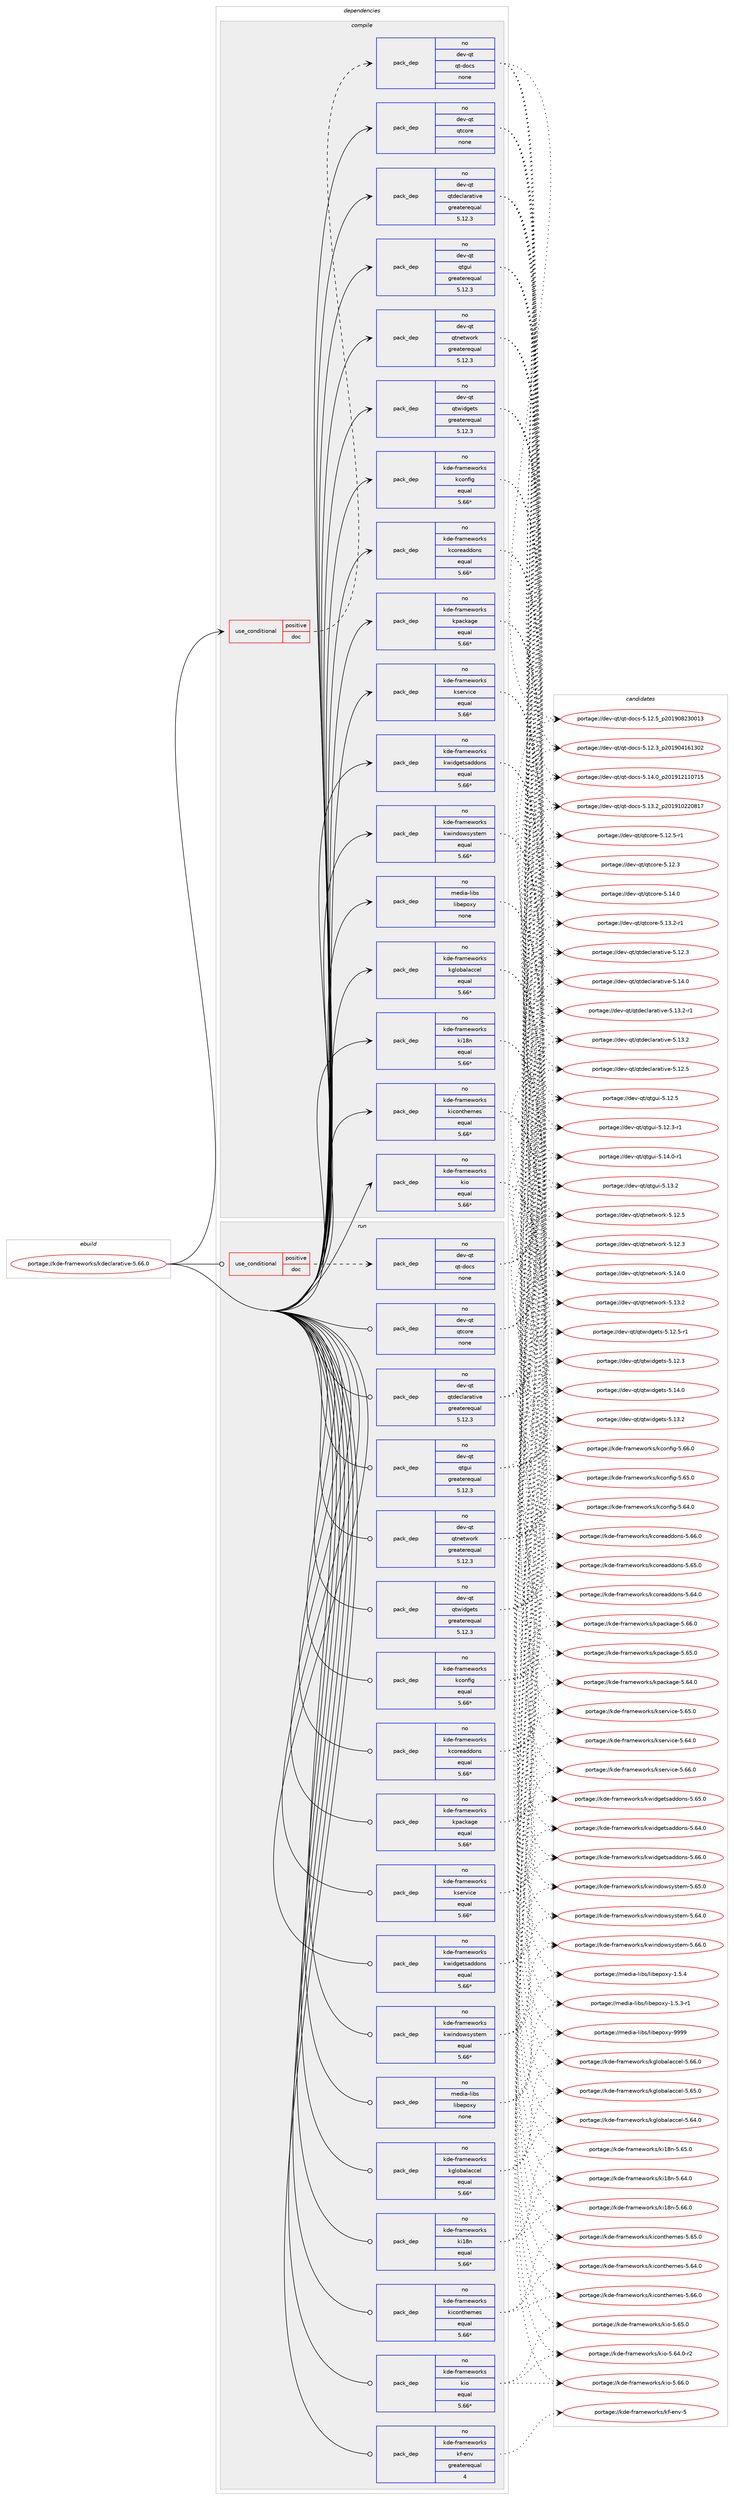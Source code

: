 digraph prolog {

# *************
# Graph options
# *************

newrank=true;
concentrate=true;
compound=true;
graph [rankdir=LR,fontname=Helvetica,fontsize=10,ranksep=1.5];#, ranksep=2.5, nodesep=0.2];
edge  [arrowhead=vee];
node  [fontname=Helvetica,fontsize=10];

# **********
# The ebuild
# **********

subgraph cluster_leftcol {
color=gray;
label=<<i>ebuild</i>>;
id [label="portage://kde-frameworks/kdeclarative-5.66.0", color=red, width=4, href="../kde-frameworks/kdeclarative-5.66.0.svg"];
}

# ****************
# The dependencies
# ****************

subgraph cluster_midcol {
color=gray;
label=<<i>dependencies</i>>;
subgraph cluster_compile {
fillcolor="#eeeeee";
style=filled;
label=<<i>compile</i>>;
subgraph cond55873 {
dependency249515 [label=<<TABLE BORDER="0" CELLBORDER="1" CELLSPACING="0" CELLPADDING="4"><TR><TD ROWSPAN="3" CELLPADDING="10">use_conditional</TD></TR><TR><TD>positive</TD></TR><TR><TD>doc</TD></TR></TABLE>>, shape=none, color=red];
subgraph pack189827 {
dependency249516 [label=<<TABLE BORDER="0" CELLBORDER="1" CELLSPACING="0" CELLPADDING="4" WIDTH="220"><TR><TD ROWSPAN="6" CELLPADDING="30">pack_dep</TD></TR><TR><TD WIDTH="110">no</TD></TR><TR><TD>dev-qt</TD></TR><TR><TD>qt-docs</TD></TR><TR><TD>none</TD></TR><TR><TD></TD></TR></TABLE>>, shape=none, color=blue];
}
dependency249515:e -> dependency249516:w [weight=20,style="dashed",arrowhead="vee"];
}
id:e -> dependency249515:w [weight=20,style="solid",arrowhead="vee"];
subgraph pack189828 {
dependency249517 [label=<<TABLE BORDER="0" CELLBORDER="1" CELLSPACING="0" CELLPADDING="4" WIDTH="220"><TR><TD ROWSPAN="6" CELLPADDING="30">pack_dep</TD></TR><TR><TD WIDTH="110">no</TD></TR><TR><TD>dev-qt</TD></TR><TR><TD>qtcore</TD></TR><TR><TD>none</TD></TR><TR><TD></TD></TR></TABLE>>, shape=none, color=blue];
}
id:e -> dependency249517:w [weight=20,style="solid",arrowhead="vee"];
subgraph pack189829 {
dependency249518 [label=<<TABLE BORDER="0" CELLBORDER="1" CELLSPACING="0" CELLPADDING="4" WIDTH="220"><TR><TD ROWSPAN="6" CELLPADDING="30">pack_dep</TD></TR><TR><TD WIDTH="110">no</TD></TR><TR><TD>dev-qt</TD></TR><TR><TD>qtdeclarative</TD></TR><TR><TD>greaterequal</TD></TR><TR><TD>5.12.3</TD></TR></TABLE>>, shape=none, color=blue];
}
id:e -> dependency249518:w [weight=20,style="solid",arrowhead="vee"];
subgraph pack189830 {
dependency249519 [label=<<TABLE BORDER="0" CELLBORDER="1" CELLSPACING="0" CELLPADDING="4" WIDTH="220"><TR><TD ROWSPAN="6" CELLPADDING="30">pack_dep</TD></TR><TR><TD WIDTH="110">no</TD></TR><TR><TD>dev-qt</TD></TR><TR><TD>qtgui</TD></TR><TR><TD>greaterequal</TD></TR><TR><TD>5.12.3</TD></TR></TABLE>>, shape=none, color=blue];
}
id:e -> dependency249519:w [weight=20,style="solid",arrowhead="vee"];
subgraph pack189831 {
dependency249520 [label=<<TABLE BORDER="0" CELLBORDER="1" CELLSPACING="0" CELLPADDING="4" WIDTH="220"><TR><TD ROWSPAN="6" CELLPADDING="30">pack_dep</TD></TR><TR><TD WIDTH="110">no</TD></TR><TR><TD>dev-qt</TD></TR><TR><TD>qtnetwork</TD></TR><TR><TD>greaterequal</TD></TR><TR><TD>5.12.3</TD></TR></TABLE>>, shape=none, color=blue];
}
id:e -> dependency249520:w [weight=20,style="solid",arrowhead="vee"];
subgraph pack189832 {
dependency249521 [label=<<TABLE BORDER="0" CELLBORDER="1" CELLSPACING="0" CELLPADDING="4" WIDTH="220"><TR><TD ROWSPAN="6" CELLPADDING="30">pack_dep</TD></TR><TR><TD WIDTH="110">no</TD></TR><TR><TD>dev-qt</TD></TR><TR><TD>qtwidgets</TD></TR><TR><TD>greaterequal</TD></TR><TR><TD>5.12.3</TD></TR></TABLE>>, shape=none, color=blue];
}
id:e -> dependency249521:w [weight=20,style="solid",arrowhead="vee"];
subgraph pack189833 {
dependency249522 [label=<<TABLE BORDER="0" CELLBORDER="1" CELLSPACING="0" CELLPADDING="4" WIDTH="220"><TR><TD ROWSPAN="6" CELLPADDING="30">pack_dep</TD></TR><TR><TD WIDTH="110">no</TD></TR><TR><TD>kde-frameworks</TD></TR><TR><TD>kconfig</TD></TR><TR><TD>equal</TD></TR><TR><TD>5.66*</TD></TR></TABLE>>, shape=none, color=blue];
}
id:e -> dependency249522:w [weight=20,style="solid",arrowhead="vee"];
subgraph pack189834 {
dependency249523 [label=<<TABLE BORDER="0" CELLBORDER="1" CELLSPACING="0" CELLPADDING="4" WIDTH="220"><TR><TD ROWSPAN="6" CELLPADDING="30">pack_dep</TD></TR><TR><TD WIDTH="110">no</TD></TR><TR><TD>kde-frameworks</TD></TR><TR><TD>kcoreaddons</TD></TR><TR><TD>equal</TD></TR><TR><TD>5.66*</TD></TR></TABLE>>, shape=none, color=blue];
}
id:e -> dependency249523:w [weight=20,style="solid",arrowhead="vee"];
subgraph pack189835 {
dependency249524 [label=<<TABLE BORDER="0" CELLBORDER="1" CELLSPACING="0" CELLPADDING="4" WIDTH="220"><TR><TD ROWSPAN="6" CELLPADDING="30">pack_dep</TD></TR><TR><TD WIDTH="110">no</TD></TR><TR><TD>kde-frameworks</TD></TR><TR><TD>kglobalaccel</TD></TR><TR><TD>equal</TD></TR><TR><TD>5.66*</TD></TR></TABLE>>, shape=none, color=blue];
}
id:e -> dependency249524:w [weight=20,style="solid",arrowhead="vee"];
subgraph pack189836 {
dependency249525 [label=<<TABLE BORDER="0" CELLBORDER="1" CELLSPACING="0" CELLPADDING="4" WIDTH="220"><TR><TD ROWSPAN="6" CELLPADDING="30">pack_dep</TD></TR><TR><TD WIDTH="110">no</TD></TR><TR><TD>kde-frameworks</TD></TR><TR><TD>ki18n</TD></TR><TR><TD>equal</TD></TR><TR><TD>5.66*</TD></TR></TABLE>>, shape=none, color=blue];
}
id:e -> dependency249525:w [weight=20,style="solid",arrowhead="vee"];
subgraph pack189837 {
dependency249526 [label=<<TABLE BORDER="0" CELLBORDER="1" CELLSPACING="0" CELLPADDING="4" WIDTH="220"><TR><TD ROWSPAN="6" CELLPADDING="30">pack_dep</TD></TR><TR><TD WIDTH="110">no</TD></TR><TR><TD>kde-frameworks</TD></TR><TR><TD>kiconthemes</TD></TR><TR><TD>equal</TD></TR><TR><TD>5.66*</TD></TR></TABLE>>, shape=none, color=blue];
}
id:e -> dependency249526:w [weight=20,style="solid",arrowhead="vee"];
subgraph pack189838 {
dependency249527 [label=<<TABLE BORDER="0" CELLBORDER="1" CELLSPACING="0" CELLPADDING="4" WIDTH="220"><TR><TD ROWSPAN="6" CELLPADDING="30">pack_dep</TD></TR><TR><TD WIDTH="110">no</TD></TR><TR><TD>kde-frameworks</TD></TR><TR><TD>kio</TD></TR><TR><TD>equal</TD></TR><TR><TD>5.66*</TD></TR></TABLE>>, shape=none, color=blue];
}
id:e -> dependency249527:w [weight=20,style="solid",arrowhead="vee"];
subgraph pack189839 {
dependency249528 [label=<<TABLE BORDER="0" CELLBORDER="1" CELLSPACING="0" CELLPADDING="4" WIDTH="220"><TR><TD ROWSPAN="6" CELLPADDING="30">pack_dep</TD></TR><TR><TD WIDTH="110">no</TD></TR><TR><TD>kde-frameworks</TD></TR><TR><TD>kpackage</TD></TR><TR><TD>equal</TD></TR><TR><TD>5.66*</TD></TR></TABLE>>, shape=none, color=blue];
}
id:e -> dependency249528:w [weight=20,style="solid",arrowhead="vee"];
subgraph pack189840 {
dependency249529 [label=<<TABLE BORDER="0" CELLBORDER="1" CELLSPACING="0" CELLPADDING="4" WIDTH="220"><TR><TD ROWSPAN="6" CELLPADDING="30">pack_dep</TD></TR><TR><TD WIDTH="110">no</TD></TR><TR><TD>kde-frameworks</TD></TR><TR><TD>kservice</TD></TR><TR><TD>equal</TD></TR><TR><TD>5.66*</TD></TR></TABLE>>, shape=none, color=blue];
}
id:e -> dependency249529:w [weight=20,style="solid",arrowhead="vee"];
subgraph pack189841 {
dependency249530 [label=<<TABLE BORDER="0" CELLBORDER="1" CELLSPACING="0" CELLPADDING="4" WIDTH="220"><TR><TD ROWSPAN="6" CELLPADDING="30">pack_dep</TD></TR><TR><TD WIDTH="110">no</TD></TR><TR><TD>kde-frameworks</TD></TR><TR><TD>kwidgetsaddons</TD></TR><TR><TD>equal</TD></TR><TR><TD>5.66*</TD></TR></TABLE>>, shape=none, color=blue];
}
id:e -> dependency249530:w [weight=20,style="solid",arrowhead="vee"];
subgraph pack189842 {
dependency249531 [label=<<TABLE BORDER="0" CELLBORDER="1" CELLSPACING="0" CELLPADDING="4" WIDTH="220"><TR><TD ROWSPAN="6" CELLPADDING="30">pack_dep</TD></TR><TR><TD WIDTH="110">no</TD></TR><TR><TD>kde-frameworks</TD></TR><TR><TD>kwindowsystem</TD></TR><TR><TD>equal</TD></TR><TR><TD>5.66*</TD></TR></TABLE>>, shape=none, color=blue];
}
id:e -> dependency249531:w [weight=20,style="solid",arrowhead="vee"];
subgraph pack189843 {
dependency249532 [label=<<TABLE BORDER="0" CELLBORDER="1" CELLSPACING="0" CELLPADDING="4" WIDTH="220"><TR><TD ROWSPAN="6" CELLPADDING="30">pack_dep</TD></TR><TR><TD WIDTH="110">no</TD></TR><TR><TD>media-libs</TD></TR><TR><TD>libepoxy</TD></TR><TR><TD>none</TD></TR><TR><TD></TD></TR></TABLE>>, shape=none, color=blue];
}
id:e -> dependency249532:w [weight=20,style="solid",arrowhead="vee"];
}
subgraph cluster_compileandrun {
fillcolor="#eeeeee";
style=filled;
label=<<i>compile and run</i>>;
}
subgraph cluster_run {
fillcolor="#eeeeee";
style=filled;
label=<<i>run</i>>;
subgraph cond55874 {
dependency249533 [label=<<TABLE BORDER="0" CELLBORDER="1" CELLSPACING="0" CELLPADDING="4"><TR><TD ROWSPAN="3" CELLPADDING="10">use_conditional</TD></TR><TR><TD>positive</TD></TR><TR><TD>doc</TD></TR></TABLE>>, shape=none, color=red];
subgraph pack189844 {
dependency249534 [label=<<TABLE BORDER="0" CELLBORDER="1" CELLSPACING="0" CELLPADDING="4" WIDTH="220"><TR><TD ROWSPAN="6" CELLPADDING="30">pack_dep</TD></TR><TR><TD WIDTH="110">no</TD></TR><TR><TD>dev-qt</TD></TR><TR><TD>qt-docs</TD></TR><TR><TD>none</TD></TR><TR><TD></TD></TR></TABLE>>, shape=none, color=blue];
}
dependency249533:e -> dependency249534:w [weight=20,style="dashed",arrowhead="vee"];
}
id:e -> dependency249533:w [weight=20,style="solid",arrowhead="odot"];
subgraph pack189845 {
dependency249535 [label=<<TABLE BORDER="0" CELLBORDER="1" CELLSPACING="0" CELLPADDING="4" WIDTH="220"><TR><TD ROWSPAN="6" CELLPADDING="30">pack_dep</TD></TR><TR><TD WIDTH="110">no</TD></TR><TR><TD>dev-qt</TD></TR><TR><TD>qtcore</TD></TR><TR><TD>none</TD></TR><TR><TD></TD></TR></TABLE>>, shape=none, color=blue];
}
id:e -> dependency249535:w [weight=20,style="solid",arrowhead="odot"];
subgraph pack189846 {
dependency249536 [label=<<TABLE BORDER="0" CELLBORDER="1" CELLSPACING="0" CELLPADDING="4" WIDTH="220"><TR><TD ROWSPAN="6" CELLPADDING="30">pack_dep</TD></TR><TR><TD WIDTH="110">no</TD></TR><TR><TD>dev-qt</TD></TR><TR><TD>qtdeclarative</TD></TR><TR><TD>greaterequal</TD></TR><TR><TD>5.12.3</TD></TR></TABLE>>, shape=none, color=blue];
}
id:e -> dependency249536:w [weight=20,style="solid",arrowhead="odot"];
subgraph pack189847 {
dependency249537 [label=<<TABLE BORDER="0" CELLBORDER="1" CELLSPACING="0" CELLPADDING="4" WIDTH="220"><TR><TD ROWSPAN="6" CELLPADDING="30">pack_dep</TD></TR><TR><TD WIDTH="110">no</TD></TR><TR><TD>dev-qt</TD></TR><TR><TD>qtgui</TD></TR><TR><TD>greaterequal</TD></TR><TR><TD>5.12.3</TD></TR></TABLE>>, shape=none, color=blue];
}
id:e -> dependency249537:w [weight=20,style="solid",arrowhead="odot"];
subgraph pack189848 {
dependency249538 [label=<<TABLE BORDER="0" CELLBORDER="1" CELLSPACING="0" CELLPADDING="4" WIDTH="220"><TR><TD ROWSPAN="6" CELLPADDING="30">pack_dep</TD></TR><TR><TD WIDTH="110">no</TD></TR><TR><TD>dev-qt</TD></TR><TR><TD>qtnetwork</TD></TR><TR><TD>greaterequal</TD></TR><TR><TD>5.12.3</TD></TR></TABLE>>, shape=none, color=blue];
}
id:e -> dependency249538:w [weight=20,style="solid",arrowhead="odot"];
subgraph pack189849 {
dependency249539 [label=<<TABLE BORDER="0" CELLBORDER="1" CELLSPACING="0" CELLPADDING="4" WIDTH="220"><TR><TD ROWSPAN="6" CELLPADDING="30">pack_dep</TD></TR><TR><TD WIDTH="110">no</TD></TR><TR><TD>dev-qt</TD></TR><TR><TD>qtwidgets</TD></TR><TR><TD>greaterequal</TD></TR><TR><TD>5.12.3</TD></TR></TABLE>>, shape=none, color=blue];
}
id:e -> dependency249539:w [weight=20,style="solid",arrowhead="odot"];
subgraph pack189850 {
dependency249540 [label=<<TABLE BORDER="0" CELLBORDER="1" CELLSPACING="0" CELLPADDING="4" WIDTH="220"><TR><TD ROWSPAN="6" CELLPADDING="30">pack_dep</TD></TR><TR><TD WIDTH="110">no</TD></TR><TR><TD>kde-frameworks</TD></TR><TR><TD>kconfig</TD></TR><TR><TD>equal</TD></TR><TR><TD>5.66*</TD></TR></TABLE>>, shape=none, color=blue];
}
id:e -> dependency249540:w [weight=20,style="solid",arrowhead="odot"];
subgraph pack189851 {
dependency249541 [label=<<TABLE BORDER="0" CELLBORDER="1" CELLSPACING="0" CELLPADDING="4" WIDTH="220"><TR><TD ROWSPAN="6" CELLPADDING="30">pack_dep</TD></TR><TR><TD WIDTH="110">no</TD></TR><TR><TD>kde-frameworks</TD></TR><TR><TD>kcoreaddons</TD></TR><TR><TD>equal</TD></TR><TR><TD>5.66*</TD></TR></TABLE>>, shape=none, color=blue];
}
id:e -> dependency249541:w [weight=20,style="solid",arrowhead="odot"];
subgraph pack189852 {
dependency249542 [label=<<TABLE BORDER="0" CELLBORDER="1" CELLSPACING="0" CELLPADDING="4" WIDTH="220"><TR><TD ROWSPAN="6" CELLPADDING="30">pack_dep</TD></TR><TR><TD WIDTH="110">no</TD></TR><TR><TD>kde-frameworks</TD></TR><TR><TD>kf-env</TD></TR><TR><TD>greaterequal</TD></TR><TR><TD>4</TD></TR></TABLE>>, shape=none, color=blue];
}
id:e -> dependency249542:w [weight=20,style="solid",arrowhead="odot"];
subgraph pack189853 {
dependency249543 [label=<<TABLE BORDER="0" CELLBORDER="1" CELLSPACING="0" CELLPADDING="4" WIDTH="220"><TR><TD ROWSPAN="6" CELLPADDING="30">pack_dep</TD></TR><TR><TD WIDTH="110">no</TD></TR><TR><TD>kde-frameworks</TD></TR><TR><TD>kglobalaccel</TD></TR><TR><TD>equal</TD></TR><TR><TD>5.66*</TD></TR></TABLE>>, shape=none, color=blue];
}
id:e -> dependency249543:w [weight=20,style="solid",arrowhead="odot"];
subgraph pack189854 {
dependency249544 [label=<<TABLE BORDER="0" CELLBORDER="1" CELLSPACING="0" CELLPADDING="4" WIDTH="220"><TR><TD ROWSPAN="6" CELLPADDING="30">pack_dep</TD></TR><TR><TD WIDTH="110">no</TD></TR><TR><TD>kde-frameworks</TD></TR><TR><TD>ki18n</TD></TR><TR><TD>equal</TD></TR><TR><TD>5.66*</TD></TR></TABLE>>, shape=none, color=blue];
}
id:e -> dependency249544:w [weight=20,style="solid",arrowhead="odot"];
subgraph pack189855 {
dependency249545 [label=<<TABLE BORDER="0" CELLBORDER="1" CELLSPACING="0" CELLPADDING="4" WIDTH="220"><TR><TD ROWSPAN="6" CELLPADDING="30">pack_dep</TD></TR><TR><TD WIDTH="110">no</TD></TR><TR><TD>kde-frameworks</TD></TR><TR><TD>kiconthemes</TD></TR><TR><TD>equal</TD></TR><TR><TD>5.66*</TD></TR></TABLE>>, shape=none, color=blue];
}
id:e -> dependency249545:w [weight=20,style="solid",arrowhead="odot"];
subgraph pack189856 {
dependency249546 [label=<<TABLE BORDER="0" CELLBORDER="1" CELLSPACING="0" CELLPADDING="4" WIDTH="220"><TR><TD ROWSPAN="6" CELLPADDING="30">pack_dep</TD></TR><TR><TD WIDTH="110">no</TD></TR><TR><TD>kde-frameworks</TD></TR><TR><TD>kio</TD></TR><TR><TD>equal</TD></TR><TR><TD>5.66*</TD></TR></TABLE>>, shape=none, color=blue];
}
id:e -> dependency249546:w [weight=20,style="solid",arrowhead="odot"];
subgraph pack189857 {
dependency249547 [label=<<TABLE BORDER="0" CELLBORDER="1" CELLSPACING="0" CELLPADDING="4" WIDTH="220"><TR><TD ROWSPAN="6" CELLPADDING="30">pack_dep</TD></TR><TR><TD WIDTH="110">no</TD></TR><TR><TD>kde-frameworks</TD></TR><TR><TD>kpackage</TD></TR><TR><TD>equal</TD></TR><TR><TD>5.66*</TD></TR></TABLE>>, shape=none, color=blue];
}
id:e -> dependency249547:w [weight=20,style="solid",arrowhead="odot"];
subgraph pack189858 {
dependency249548 [label=<<TABLE BORDER="0" CELLBORDER="1" CELLSPACING="0" CELLPADDING="4" WIDTH="220"><TR><TD ROWSPAN="6" CELLPADDING="30">pack_dep</TD></TR><TR><TD WIDTH="110">no</TD></TR><TR><TD>kde-frameworks</TD></TR><TR><TD>kservice</TD></TR><TR><TD>equal</TD></TR><TR><TD>5.66*</TD></TR></TABLE>>, shape=none, color=blue];
}
id:e -> dependency249548:w [weight=20,style="solid",arrowhead="odot"];
subgraph pack189859 {
dependency249549 [label=<<TABLE BORDER="0" CELLBORDER="1" CELLSPACING="0" CELLPADDING="4" WIDTH="220"><TR><TD ROWSPAN="6" CELLPADDING="30">pack_dep</TD></TR><TR><TD WIDTH="110">no</TD></TR><TR><TD>kde-frameworks</TD></TR><TR><TD>kwidgetsaddons</TD></TR><TR><TD>equal</TD></TR><TR><TD>5.66*</TD></TR></TABLE>>, shape=none, color=blue];
}
id:e -> dependency249549:w [weight=20,style="solid",arrowhead="odot"];
subgraph pack189860 {
dependency249550 [label=<<TABLE BORDER="0" CELLBORDER="1" CELLSPACING="0" CELLPADDING="4" WIDTH="220"><TR><TD ROWSPAN="6" CELLPADDING="30">pack_dep</TD></TR><TR><TD WIDTH="110">no</TD></TR><TR><TD>kde-frameworks</TD></TR><TR><TD>kwindowsystem</TD></TR><TR><TD>equal</TD></TR><TR><TD>5.66*</TD></TR></TABLE>>, shape=none, color=blue];
}
id:e -> dependency249550:w [weight=20,style="solid",arrowhead="odot"];
subgraph pack189861 {
dependency249551 [label=<<TABLE BORDER="0" CELLBORDER="1" CELLSPACING="0" CELLPADDING="4" WIDTH="220"><TR><TD ROWSPAN="6" CELLPADDING="30">pack_dep</TD></TR><TR><TD WIDTH="110">no</TD></TR><TR><TD>media-libs</TD></TR><TR><TD>libepoxy</TD></TR><TR><TD>none</TD></TR><TR><TD></TD></TR></TABLE>>, shape=none, color=blue];
}
id:e -> dependency249551:w [weight=20,style="solid",arrowhead="odot"];
}
}

# **************
# The candidates
# **************

subgraph cluster_choices {
rank=same;
color=gray;
label=<<i>candidates</i>>;

subgraph choice189827 {
color=black;
nodesep=1;
choice100101118451131164711311645100111991154553464952464895112504849574950494948554953 [label="portage://dev-qt/qt-docs-5.14.0_p201912110715", color=red, width=4,href="../dev-qt/qt-docs-5.14.0_p201912110715.svg"];
choice100101118451131164711311645100111991154553464951465095112504849574948505048564955 [label="portage://dev-qt/qt-docs-5.13.2_p201910220817", color=red, width=4,href="../dev-qt/qt-docs-5.13.2_p201910220817.svg"];
choice100101118451131164711311645100111991154553464950465395112504849574856505148484951 [label="portage://dev-qt/qt-docs-5.12.5_p201908230013", color=red, width=4,href="../dev-qt/qt-docs-5.12.5_p201908230013.svg"];
choice100101118451131164711311645100111991154553464950465195112504849574852495449514850 [label="portage://dev-qt/qt-docs-5.12.3_p201904161302", color=red, width=4,href="../dev-qt/qt-docs-5.12.3_p201904161302.svg"];
dependency249516:e -> choice100101118451131164711311645100111991154553464952464895112504849574950494948554953:w [style=dotted,weight="100"];
dependency249516:e -> choice100101118451131164711311645100111991154553464951465095112504849574948505048564955:w [style=dotted,weight="100"];
dependency249516:e -> choice100101118451131164711311645100111991154553464950465395112504849574856505148484951:w [style=dotted,weight="100"];
dependency249516:e -> choice100101118451131164711311645100111991154553464950465195112504849574852495449514850:w [style=dotted,weight="100"];
}
subgraph choice189828 {
color=black;
nodesep=1;
choice10010111845113116471131169911111410145534649524648 [label="portage://dev-qt/qtcore-5.14.0", color=red, width=4,href="../dev-qt/qtcore-5.14.0.svg"];
choice100101118451131164711311699111114101455346495146504511449 [label="portage://dev-qt/qtcore-5.13.2-r1", color=red, width=4,href="../dev-qt/qtcore-5.13.2-r1.svg"];
choice100101118451131164711311699111114101455346495046534511449 [label="portage://dev-qt/qtcore-5.12.5-r1", color=red, width=4,href="../dev-qt/qtcore-5.12.5-r1.svg"];
choice10010111845113116471131169911111410145534649504651 [label="portage://dev-qt/qtcore-5.12.3", color=red, width=4,href="../dev-qt/qtcore-5.12.3.svg"];
dependency249517:e -> choice10010111845113116471131169911111410145534649524648:w [style=dotted,weight="100"];
dependency249517:e -> choice100101118451131164711311699111114101455346495146504511449:w [style=dotted,weight="100"];
dependency249517:e -> choice100101118451131164711311699111114101455346495046534511449:w [style=dotted,weight="100"];
dependency249517:e -> choice10010111845113116471131169911111410145534649504651:w [style=dotted,weight="100"];
}
subgraph choice189829 {
color=black;
nodesep=1;
choice100101118451131164711311610010199108971149711610511810145534649524648 [label="portage://dev-qt/qtdeclarative-5.14.0", color=red, width=4,href="../dev-qt/qtdeclarative-5.14.0.svg"];
choice1001011184511311647113116100101991089711497116105118101455346495146504511449 [label="portage://dev-qt/qtdeclarative-5.13.2-r1", color=red, width=4,href="../dev-qt/qtdeclarative-5.13.2-r1.svg"];
choice100101118451131164711311610010199108971149711610511810145534649514650 [label="portage://dev-qt/qtdeclarative-5.13.2", color=red, width=4,href="../dev-qt/qtdeclarative-5.13.2.svg"];
choice100101118451131164711311610010199108971149711610511810145534649504653 [label="portage://dev-qt/qtdeclarative-5.12.5", color=red, width=4,href="../dev-qt/qtdeclarative-5.12.5.svg"];
choice100101118451131164711311610010199108971149711610511810145534649504651 [label="portage://dev-qt/qtdeclarative-5.12.3", color=red, width=4,href="../dev-qt/qtdeclarative-5.12.3.svg"];
dependency249518:e -> choice100101118451131164711311610010199108971149711610511810145534649524648:w [style=dotted,weight="100"];
dependency249518:e -> choice1001011184511311647113116100101991089711497116105118101455346495146504511449:w [style=dotted,weight="100"];
dependency249518:e -> choice100101118451131164711311610010199108971149711610511810145534649514650:w [style=dotted,weight="100"];
dependency249518:e -> choice100101118451131164711311610010199108971149711610511810145534649504653:w [style=dotted,weight="100"];
dependency249518:e -> choice100101118451131164711311610010199108971149711610511810145534649504651:w [style=dotted,weight="100"];
}
subgraph choice189830 {
color=black;
nodesep=1;
choice1001011184511311647113116103117105455346495246484511449 [label="portage://dev-qt/qtgui-5.14.0-r1", color=red, width=4,href="../dev-qt/qtgui-5.14.0-r1.svg"];
choice100101118451131164711311610311710545534649514650 [label="portage://dev-qt/qtgui-5.13.2", color=red, width=4,href="../dev-qt/qtgui-5.13.2.svg"];
choice100101118451131164711311610311710545534649504653 [label="portage://dev-qt/qtgui-5.12.5", color=red, width=4,href="../dev-qt/qtgui-5.12.5.svg"];
choice1001011184511311647113116103117105455346495046514511449 [label="portage://dev-qt/qtgui-5.12.3-r1", color=red, width=4,href="../dev-qt/qtgui-5.12.3-r1.svg"];
dependency249519:e -> choice1001011184511311647113116103117105455346495246484511449:w [style=dotted,weight="100"];
dependency249519:e -> choice100101118451131164711311610311710545534649514650:w [style=dotted,weight="100"];
dependency249519:e -> choice100101118451131164711311610311710545534649504653:w [style=dotted,weight="100"];
dependency249519:e -> choice1001011184511311647113116103117105455346495046514511449:w [style=dotted,weight="100"];
}
subgraph choice189831 {
color=black;
nodesep=1;
choice100101118451131164711311611010111611911111410745534649524648 [label="portage://dev-qt/qtnetwork-5.14.0", color=red, width=4,href="../dev-qt/qtnetwork-5.14.0.svg"];
choice100101118451131164711311611010111611911111410745534649514650 [label="portage://dev-qt/qtnetwork-5.13.2", color=red, width=4,href="../dev-qt/qtnetwork-5.13.2.svg"];
choice100101118451131164711311611010111611911111410745534649504653 [label="portage://dev-qt/qtnetwork-5.12.5", color=red, width=4,href="../dev-qt/qtnetwork-5.12.5.svg"];
choice100101118451131164711311611010111611911111410745534649504651 [label="portage://dev-qt/qtnetwork-5.12.3", color=red, width=4,href="../dev-qt/qtnetwork-5.12.3.svg"];
dependency249520:e -> choice100101118451131164711311611010111611911111410745534649524648:w [style=dotted,weight="100"];
dependency249520:e -> choice100101118451131164711311611010111611911111410745534649514650:w [style=dotted,weight="100"];
dependency249520:e -> choice100101118451131164711311611010111611911111410745534649504653:w [style=dotted,weight="100"];
dependency249520:e -> choice100101118451131164711311611010111611911111410745534649504651:w [style=dotted,weight="100"];
}
subgraph choice189832 {
color=black;
nodesep=1;
choice100101118451131164711311611910510010310111611545534649524648 [label="portage://dev-qt/qtwidgets-5.14.0", color=red, width=4,href="../dev-qt/qtwidgets-5.14.0.svg"];
choice100101118451131164711311611910510010310111611545534649514650 [label="portage://dev-qt/qtwidgets-5.13.2", color=red, width=4,href="../dev-qt/qtwidgets-5.13.2.svg"];
choice1001011184511311647113116119105100103101116115455346495046534511449 [label="portage://dev-qt/qtwidgets-5.12.5-r1", color=red, width=4,href="../dev-qt/qtwidgets-5.12.5-r1.svg"];
choice100101118451131164711311611910510010310111611545534649504651 [label="portage://dev-qt/qtwidgets-5.12.3", color=red, width=4,href="../dev-qt/qtwidgets-5.12.3.svg"];
dependency249521:e -> choice100101118451131164711311611910510010310111611545534649524648:w [style=dotted,weight="100"];
dependency249521:e -> choice100101118451131164711311611910510010310111611545534649514650:w [style=dotted,weight="100"];
dependency249521:e -> choice1001011184511311647113116119105100103101116115455346495046534511449:w [style=dotted,weight="100"];
dependency249521:e -> choice100101118451131164711311611910510010310111611545534649504651:w [style=dotted,weight="100"];
}
subgraph choice189833 {
color=black;
nodesep=1;
choice1071001014510211497109101119111114107115471079911111010210510345534654544648 [label="portage://kde-frameworks/kconfig-5.66.0", color=red, width=4,href="../kde-frameworks/kconfig-5.66.0.svg"];
choice1071001014510211497109101119111114107115471079911111010210510345534654534648 [label="portage://kde-frameworks/kconfig-5.65.0", color=red, width=4,href="../kde-frameworks/kconfig-5.65.0.svg"];
choice1071001014510211497109101119111114107115471079911111010210510345534654524648 [label="portage://kde-frameworks/kconfig-5.64.0", color=red, width=4,href="../kde-frameworks/kconfig-5.64.0.svg"];
dependency249522:e -> choice1071001014510211497109101119111114107115471079911111010210510345534654544648:w [style=dotted,weight="100"];
dependency249522:e -> choice1071001014510211497109101119111114107115471079911111010210510345534654534648:w [style=dotted,weight="100"];
dependency249522:e -> choice1071001014510211497109101119111114107115471079911111010210510345534654524648:w [style=dotted,weight="100"];
}
subgraph choice189834 {
color=black;
nodesep=1;
choice107100101451021149710910111911111410711547107991111141019710010011111011545534654544648 [label="portage://kde-frameworks/kcoreaddons-5.66.0", color=red, width=4,href="../kde-frameworks/kcoreaddons-5.66.0.svg"];
choice107100101451021149710910111911111410711547107991111141019710010011111011545534654534648 [label="portage://kde-frameworks/kcoreaddons-5.65.0", color=red, width=4,href="../kde-frameworks/kcoreaddons-5.65.0.svg"];
choice107100101451021149710910111911111410711547107991111141019710010011111011545534654524648 [label="portage://kde-frameworks/kcoreaddons-5.64.0", color=red, width=4,href="../kde-frameworks/kcoreaddons-5.64.0.svg"];
dependency249523:e -> choice107100101451021149710910111911111410711547107991111141019710010011111011545534654544648:w [style=dotted,weight="100"];
dependency249523:e -> choice107100101451021149710910111911111410711547107991111141019710010011111011545534654534648:w [style=dotted,weight="100"];
dependency249523:e -> choice107100101451021149710910111911111410711547107991111141019710010011111011545534654524648:w [style=dotted,weight="100"];
}
subgraph choice189835 {
color=black;
nodesep=1;
choice107100101451021149710910111911111410711547107103108111989710897999910110845534654544648 [label="portage://kde-frameworks/kglobalaccel-5.66.0", color=red, width=4,href="../kde-frameworks/kglobalaccel-5.66.0.svg"];
choice107100101451021149710910111911111410711547107103108111989710897999910110845534654534648 [label="portage://kde-frameworks/kglobalaccel-5.65.0", color=red, width=4,href="../kde-frameworks/kglobalaccel-5.65.0.svg"];
choice107100101451021149710910111911111410711547107103108111989710897999910110845534654524648 [label="portage://kde-frameworks/kglobalaccel-5.64.0", color=red, width=4,href="../kde-frameworks/kglobalaccel-5.64.0.svg"];
dependency249524:e -> choice107100101451021149710910111911111410711547107103108111989710897999910110845534654544648:w [style=dotted,weight="100"];
dependency249524:e -> choice107100101451021149710910111911111410711547107103108111989710897999910110845534654534648:w [style=dotted,weight="100"];
dependency249524:e -> choice107100101451021149710910111911111410711547107103108111989710897999910110845534654524648:w [style=dotted,weight="100"];
}
subgraph choice189836 {
color=black;
nodesep=1;
choice107100101451021149710910111911111410711547107105495611045534654544648 [label="portage://kde-frameworks/ki18n-5.66.0", color=red, width=4,href="../kde-frameworks/ki18n-5.66.0.svg"];
choice107100101451021149710910111911111410711547107105495611045534654534648 [label="portage://kde-frameworks/ki18n-5.65.0", color=red, width=4,href="../kde-frameworks/ki18n-5.65.0.svg"];
choice107100101451021149710910111911111410711547107105495611045534654524648 [label="portage://kde-frameworks/ki18n-5.64.0", color=red, width=4,href="../kde-frameworks/ki18n-5.64.0.svg"];
dependency249525:e -> choice107100101451021149710910111911111410711547107105495611045534654544648:w [style=dotted,weight="100"];
dependency249525:e -> choice107100101451021149710910111911111410711547107105495611045534654534648:w [style=dotted,weight="100"];
dependency249525:e -> choice107100101451021149710910111911111410711547107105495611045534654524648:w [style=dotted,weight="100"];
}
subgraph choice189837 {
color=black;
nodesep=1;
choice1071001014510211497109101119111114107115471071059911111011610410110910111545534654544648 [label="portage://kde-frameworks/kiconthemes-5.66.0", color=red, width=4,href="../kde-frameworks/kiconthemes-5.66.0.svg"];
choice1071001014510211497109101119111114107115471071059911111011610410110910111545534654534648 [label="portage://kde-frameworks/kiconthemes-5.65.0", color=red, width=4,href="../kde-frameworks/kiconthemes-5.65.0.svg"];
choice1071001014510211497109101119111114107115471071059911111011610410110910111545534654524648 [label="portage://kde-frameworks/kiconthemes-5.64.0", color=red, width=4,href="../kde-frameworks/kiconthemes-5.64.0.svg"];
dependency249526:e -> choice1071001014510211497109101119111114107115471071059911111011610410110910111545534654544648:w [style=dotted,weight="100"];
dependency249526:e -> choice1071001014510211497109101119111114107115471071059911111011610410110910111545534654534648:w [style=dotted,weight="100"];
dependency249526:e -> choice1071001014510211497109101119111114107115471071059911111011610410110910111545534654524648:w [style=dotted,weight="100"];
}
subgraph choice189838 {
color=black;
nodesep=1;
choice10710010145102114971091011191111141071154710710511145534654544648 [label="portage://kde-frameworks/kio-5.66.0", color=red, width=4,href="../kde-frameworks/kio-5.66.0.svg"];
choice10710010145102114971091011191111141071154710710511145534654534648 [label="portage://kde-frameworks/kio-5.65.0", color=red, width=4,href="../kde-frameworks/kio-5.65.0.svg"];
choice107100101451021149710910111911111410711547107105111455346545246484511450 [label="portage://kde-frameworks/kio-5.64.0-r2", color=red, width=4,href="../kde-frameworks/kio-5.64.0-r2.svg"];
dependency249527:e -> choice10710010145102114971091011191111141071154710710511145534654544648:w [style=dotted,weight="100"];
dependency249527:e -> choice10710010145102114971091011191111141071154710710511145534654534648:w [style=dotted,weight="100"];
dependency249527:e -> choice107100101451021149710910111911111410711547107105111455346545246484511450:w [style=dotted,weight="100"];
}
subgraph choice189839 {
color=black;
nodesep=1;
choice10710010145102114971091011191111141071154710711297991079710310145534654544648 [label="portage://kde-frameworks/kpackage-5.66.0", color=red, width=4,href="../kde-frameworks/kpackage-5.66.0.svg"];
choice10710010145102114971091011191111141071154710711297991079710310145534654534648 [label="portage://kde-frameworks/kpackage-5.65.0", color=red, width=4,href="../kde-frameworks/kpackage-5.65.0.svg"];
choice10710010145102114971091011191111141071154710711297991079710310145534654524648 [label="portage://kde-frameworks/kpackage-5.64.0", color=red, width=4,href="../kde-frameworks/kpackage-5.64.0.svg"];
dependency249528:e -> choice10710010145102114971091011191111141071154710711297991079710310145534654544648:w [style=dotted,weight="100"];
dependency249528:e -> choice10710010145102114971091011191111141071154710711297991079710310145534654534648:w [style=dotted,weight="100"];
dependency249528:e -> choice10710010145102114971091011191111141071154710711297991079710310145534654524648:w [style=dotted,weight="100"];
}
subgraph choice189840 {
color=black;
nodesep=1;
choice1071001014510211497109101119111114107115471071151011141181059910145534654544648 [label="portage://kde-frameworks/kservice-5.66.0", color=red, width=4,href="../kde-frameworks/kservice-5.66.0.svg"];
choice1071001014510211497109101119111114107115471071151011141181059910145534654534648 [label="portage://kde-frameworks/kservice-5.65.0", color=red, width=4,href="../kde-frameworks/kservice-5.65.0.svg"];
choice1071001014510211497109101119111114107115471071151011141181059910145534654524648 [label="portage://kde-frameworks/kservice-5.64.0", color=red, width=4,href="../kde-frameworks/kservice-5.64.0.svg"];
dependency249529:e -> choice1071001014510211497109101119111114107115471071151011141181059910145534654544648:w [style=dotted,weight="100"];
dependency249529:e -> choice1071001014510211497109101119111114107115471071151011141181059910145534654534648:w [style=dotted,weight="100"];
dependency249529:e -> choice1071001014510211497109101119111114107115471071151011141181059910145534654524648:w [style=dotted,weight="100"];
}
subgraph choice189841 {
color=black;
nodesep=1;
choice1071001014510211497109101119111114107115471071191051001031011161159710010011111011545534654544648 [label="portage://kde-frameworks/kwidgetsaddons-5.66.0", color=red, width=4,href="../kde-frameworks/kwidgetsaddons-5.66.0.svg"];
choice1071001014510211497109101119111114107115471071191051001031011161159710010011111011545534654534648 [label="portage://kde-frameworks/kwidgetsaddons-5.65.0", color=red, width=4,href="../kde-frameworks/kwidgetsaddons-5.65.0.svg"];
choice1071001014510211497109101119111114107115471071191051001031011161159710010011111011545534654524648 [label="portage://kde-frameworks/kwidgetsaddons-5.64.0", color=red, width=4,href="../kde-frameworks/kwidgetsaddons-5.64.0.svg"];
dependency249530:e -> choice1071001014510211497109101119111114107115471071191051001031011161159710010011111011545534654544648:w [style=dotted,weight="100"];
dependency249530:e -> choice1071001014510211497109101119111114107115471071191051001031011161159710010011111011545534654534648:w [style=dotted,weight="100"];
dependency249530:e -> choice1071001014510211497109101119111114107115471071191051001031011161159710010011111011545534654524648:w [style=dotted,weight="100"];
}
subgraph choice189842 {
color=black;
nodesep=1;
choice10710010145102114971091011191111141071154710711910511010011111911512111511610110945534654544648 [label="portage://kde-frameworks/kwindowsystem-5.66.0", color=red, width=4,href="../kde-frameworks/kwindowsystem-5.66.0.svg"];
choice10710010145102114971091011191111141071154710711910511010011111911512111511610110945534654534648 [label="portage://kde-frameworks/kwindowsystem-5.65.0", color=red, width=4,href="../kde-frameworks/kwindowsystem-5.65.0.svg"];
choice10710010145102114971091011191111141071154710711910511010011111911512111511610110945534654524648 [label="portage://kde-frameworks/kwindowsystem-5.64.0", color=red, width=4,href="../kde-frameworks/kwindowsystem-5.64.0.svg"];
dependency249531:e -> choice10710010145102114971091011191111141071154710711910511010011111911512111511610110945534654544648:w [style=dotted,weight="100"];
dependency249531:e -> choice10710010145102114971091011191111141071154710711910511010011111911512111511610110945534654534648:w [style=dotted,weight="100"];
dependency249531:e -> choice10710010145102114971091011191111141071154710711910511010011111911512111511610110945534654524648:w [style=dotted,weight="100"];
}
subgraph choice189843 {
color=black;
nodesep=1;
choice10910110010597451081059811547108105981011121111201214557575757 [label="portage://media-libs/libepoxy-9999", color=red, width=4,href="../media-libs/libepoxy-9999.svg"];
choice1091011001059745108105981154710810598101112111120121454946534652 [label="portage://media-libs/libepoxy-1.5.4", color=red, width=4,href="../media-libs/libepoxy-1.5.4.svg"];
choice10910110010597451081059811547108105981011121111201214549465346514511449 [label="portage://media-libs/libepoxy-1.5.3-r1", color=red, width=4,href="../media-libs/libepoxy-1.5.3-r1.svg"];
dependency249532:e -> choice10910110010597451081059811547108105981011121111201214557575757:w [style=dotted,weight="100"];
dependency249532:e -> choice1091011001059745108105981154710810598101112111120121454946534652:w [style=dotted,weight="100"];
dependency249532:e -> choice10910110010597451081059811547108105981011121111201214549465346514511449:w [style=dotted,weight="100"];
}
subgraph choice189844 {
color=black;
nodesep=1;
choice100101118451131164711311645100111991154553464952464895112504849574950494948554953 [label="portage://dev-qt/qt-docs-5.14.0_p201912110715", color=red, width=4,href="../dev-qt/qt-docs-5.14.0_p201912110715.svg"];
choice100101118451131164711311645100111991154553464951465095112504849574948505048564955 [label="portage://dev-qt/qt-docs-5.13.2_p201910220817", color=red, width=4,href="../dev-qt/qt-docs-5.13.2_p201910220817.svg"];
choice100101118451131164711311645100111991154553464950465395112504849574856505148484951 [label="portage://dev-qt/qt-docs-5.12.5_p201908230013", color=red, width=4,href="../dev-qt/qt-docs-5.12.5_p201908230013.svg"];
choice100101118451131164711311645100111991154553464950465195112504849574852495449514850 [label="portage://dev-qt/qt-docs-5.12.3_p201904161302", color=red, width=4,href="../dev-qt/qt-docs-5.12.3_p201904161302.svg"];
dependency249534:e -> choice100101118451131164711311645100111991154553464952464895112504849574950494948554953:w [style=dotted,weight="100"];
dependency249534:e -> choice100101118451131164711311645100111991154553464951465095112504849574948505048564955:w [style=dotted,weight="100"];
dependency249534:e -> choice100101118451131164711311645100111991154553464950465395112504849574856505148484951:w [style=dotted,weight="100"];
dependency249534:e -> choice100101118451131164711311645100111991154553464950465195112504849574852495449514850:w [style=dotted,weight="100"];
}
subgraph choice189845 {
color=black;
nodesep=1;
choice10010111845113116471131169911111410145534649524648 [label="portage://dev-qt/qtcore-5.14.0", color=red, width=4,href="../dev-qt/qtcore-5.14.0.svg"];
choice100101118451131164711311699111114101455346495146504511449 [label="portage://dev-qt/qtcore-5.13.2-r1", color=red, width=4,href="../dev-qt/qtcore-5.13.2-r1.svg"];
choice100101118451131164711311699111114101455346495046534511449 [label="portage://dev-qt/qtcore-5.12.5-r1", color=red, width=4,href="../dev-qt/qtcore-5.12.5-r1.svg"];
choice10010111845113116471131169911111410145534649504651 [label="portage://dev-qt/qtcore-5.12.3", color=red, width=4,href="../dev-qt/qtcore-5.12.3.svg"];
dependency249535:e -> choice10010111845113116471131169911111410145534649524648:w [style=dotted,weight="100"];
dependency249535:e -> choice100101118451131164711311699111114101455346495146504511449:w [style=dotted,weight="100"];
dependency249535:e -> choice100101118451131164711311699111114101455346495046534511449:w [style=dotted,weight="100"];
dependency249535:e -> choice10010111845113116471131169911111410145534649504651:w [style=dotted,weight="100"];
}
subgraph choice189846 {
color=black;
nodesep=1;
choice100101118451131164711311610010199108971149711610511810145534649524648 [label="portage://dev-qt/qtdeclarative-5.14.0", color=red, width=4,href="../dev-qt/qtdeclarative-5.14.0.svg"];
choice1001011184511311647113116100101991089711497116105118101455346495146504511449 [label="portage://dev-qt/qtdeclarative-5.13.2-r1", color=red, width=4,href="../dev-qt/qtdeclarative-5.13.2-r1.svg"];
choice100101118451131164711311610010199108971149711610511810145534649514650 [label="portage://dev-qt/qtdeclarative-5.13.2", color=red, width=4,href="../dev-qt/qtdeclarative-5.13.2.svg"];
choice100101118451131164711311610010199108971149711610511810145534649504653 [label="portage://dev-qt/qtdeclarative-5.12.5", color=red, width=4,href="../dev-qt/qtdeclarative-5.12.5.svg"];
choice100101118451131164711311610010199108971149711610511810145534649504651 [label="portage://dev-qt/qtdeclarative-5.12.3", color=red, width=4,href="../dev-qt/qtdeclarative-5.12.3.svg"];
dependency249536:e -> choice100101118451131164711311610010199108971149711610511810145534649524648:w [style=dotted,weight="100"];
dependency249536:e -> choice1001011184511311647113116100101991089711497116105118101455346495146504511449:w [style=dotted,weight="100"];
dependency249536:e -> choice100101118451131164711311610010199108971149711610511810145534649514650:w [style=dotted,weight="100"];
dependency249536:e -> choice100101118451131164711311610010199108971149711610511810145534649504653:w [style=dotted,weight="100"];
dependency249536:e -> choice100101118451131164711311610010199108971149711610511810145534649504651:w [style=dotted,weight="100"];
}
subgraph choice189847 {
color=black;
nodesep=1;
choice1001011184511311647113116103117105455346495246484511449 [label="portage://dev-qt/qtgui-5.14.0-r1", color=red, width=4,href="../dev-qt/qtgui-5.14.0-r1.svg"];
choice100101118451131164711311610311710545534649514650 [label="portage://dev-qt/qtgui-5.13.2", color=red, width=4,href="../dev-qt/qtgui-5.13.2.svg"];
choice100101118451131164711311610311710545534649504653 [label="portage://dev-qt/qtgui-5.12.5", color=red, width=4,href="../dev-qt/qtgui-5.12.5.svg"];
choice1001011184511311647113116103117105455346495046514511449 [label="portage://dev-qt/qtgui-5.12.3-r1", color=red, width=4,href="../dev-qt/qtgui-5.12.3-r1.svg"];
dependency249537:e -> choice1001011184511311647113116103117105455346495246484511449:w [style=dotted,weight="100"];
dependency249537:e -> choice100101118451131164711311610311710545534649514650:w [style=dotted,weight="100"];
dependency249537:e -> choice100101118451131164711311610311710545534649504653:w [style=dotted,weight="100"];
dependency249537:e -> choice1001011184511311647113116103117105455346495046514511449:w [style=dotted,weight="100"];
}
subgraph choice189848 {
color=black;
nodesep=1;
choice100101118451131164711311611010111611911111410745534649524648 [label="portage://dev-qt/qtnetwork-5.14.0", color=red, width=4,href="../dev-qt/qtnetwork-5.14.0.svg"];
choice100101118451131164711311611010111611911111410745534649514650 [label="portage://dev-qt/qtnetwork-5.13.2", color=red, width=4,href="../dev-qt/qtnetwork-5.13.2.svg"];
choice100101118451131164711311611010111611911111410745534649504653 [label="portage://dev-qt/qtnetwork-5.12.5", color=red, width=4,href="../dev-qt/qtnetwork-5.12.5.svg"];
choice100101118451131164711311611010111611911111410745534649504651 [label="portage://dev-qt/qtnetwork-5.12.3", color=red, width=4,href="../dev-qt/qtnetwork-5.12.3.svg"];
dependency249538:e -> choice100101118451131164711311611010111611911111410745534649524648:w [style=dotted,weight="100"];
dependency249538:e -> choice100101118451131164711311611010111611911111410745534649514650:w [style=dotted,weight="100"];
dependency249538:e -> choice100101118451131164711311611010111611911111410745534649504653:w [style=dotted,weight="100"];
dependency249538:e -> choice100101118451131164711311611010111611911111410745534649504651:w [style=dotted,weight="100"];
}
subgraph choice189849 {
color=black;
nodesep=1;
choice100101118451131164711311611910510010310111611545534649524648 [label="portage://dev-qt/qtwidgets-5.14.0", color=red, width=4,href="../dev-qt/qtwidgets-5.14.0.svg"];
choice100101118451131164711311611910510010310111611545534649514650 [label="portage://dev-qt/qtwidgets-5.13.2", color=red, width=4,href="../dev-qt/qtwidgets-5.13.2.svg"];
choice1001011184511311647113116119105100103101116115455346495046534511449 [label="portage://dev-qt/qtwidgets-5.12.5-r1", color=red, width=4,href="../dev-qt/qtwidgets-5.12.5-r1.svg"];
choice100101118451131164711311611910510010310111611545534649504651 [label="portage://dev-qt/qtwidgets-5.12.3", color=red, width=4,href="../dev-qt/qtwidgets-5.12.3.svg"];
dependency249539:e -> choice100101118451131164711311611910510010310111611545534649524648:w [style=dotted,weight="100"];
dependency249539:e -> choice100101118451131164711311611910510010310111611545534649514650:w [style=dotted,weight="100"];
dependency249539:e -> choice1001011184511311647113116119105100103101116115455346495046534511449:w [style=dotted,weight="100"];
dependency249539:e -> choice100101118451131164711311611910510010310111611545534649504651:w [style=dotted,weight="100"];
}
subgraph choice189850 {
color=black;
nodesep=1;
choice1071001014510211497109101119111114107115471079911111010210510345534654544648 [label="portage://kde-frameworks/kconfig-5.66.0", color=red, width=4,href="../kde-frameworks/kconfig-5.66.0.svg"];
choice1071001014510211497109101119111114107115471079911111010210510345534654534648 [label="portage://kde-frameworks/kconfig-5.65.0", color=red, width=4,href="../kde-frameworks/kconfig-5.65.0.svg"];
choice1071001014510211497109101119111114107115471079911111010210510345534654524648 [label="portage://kde-frameworks/kconfig-5.64.0", color=red, width=4,href="../kde-frameworks/kconfig-5.64.0.svg"];
dependency249540:e -> choice1071001014510211497109101119111114107115471079911111010210510345534654544648:w [style=dotted,weight="100"];
dependency249540:e -> choice1071001014510211497109101119111114107115471079911111010210510345534654534648:w [style=dotted,weight="100"];
dependency249540:e -> choice1071001014510211497109101119111114107115471079911111010210510345534654524648:w [style=dotted,weight="100"];
}
subgraph choice189851 {
color=black;
nodesep=1;
choice107100101451021149710910111911111410711547107991111141019710010011111011545534654544648 [label="portage://kde-frameworks/kcoreaddons-5.66.0", color=red, width=4,href="../kde-frameworks/kcoreaddons-5.66.0.svg"];
choice107100101451021149710910111911111410711547107991111141019710010011111011545534654534648 [label="portage://kde-frameworks/kcoreaddons-5.65.0", color=red, width=4,href="../kde-frameworks/kcoreaddons-5.65.0.svg"];
choice107100101451021149710910111911111410711547107991111141019710010011111011545534654524648 [label="portage://kde-frameworks/kcoreaddons-5.64.0", color=red, width=4,href="../kde-frameworks/kcoreaddons-5.64.0.svg"];
dependency249541:e -> choice107100101451021149710910111911111410711547107991111141019710010011111011545534654544648:w [style=dotted,weight="100"];
dependency249541:e -> choice107100101451021149710910111911111410711547107991111141019710010011111011545534654534648:w [style=dotted,weight="100"];
dependency249541:e -> choice107100101451021149710910111911111410711547107991111141019710010011111011545534654524648:w [style=dotted,weight="100"];
}
subgraph choice189852 {
color=black;
nodesep=1;
choice107100101451021149710910111911111410711547107102451011101184553 [label="portage://kde-frameworks/kf-env-5", color=red, width=4,href="../kde-frameworks/kf-env-5.svg"];
dependency249542:e -> choice107100101451021149710910111911111410711547107102451011101184553:w [style=dotted,weight="100"];
}
subgraph choice189853 {
color=black;
nodesep=1;
choice107100101451021149710910111911111410711547107103108111989710897999910110845534654544648 [label="portage://kde-frameworks/kglobalaccel-5.66.0", color=red, width=4,href="../kde-frameworks/kglobalaccel-5.66.0.svg"];
choice107100101451021149710910111911111410711547107103108111989710897999910110845534654534648 [label="portage://kde-frameworks/kglobalaccel-5.65.0", color=red, width=4,href="../kde-frameworks/kglobalaccel-5.65.0.svg"];
choice107100101451021149710910111911111410711547107103108111989710897999910110845534654524648 [label="portage://kde-frameworks/kglobalaccel-5.64.0", color=red, width=4,href="../kde-frameworks/kglobalaccel-5.64.0.svg"];
dependency249543:e -> choice107100101451021149710910111911111410711547107103108111989710897999910110845534654544648:w [style=dotted,weight="100"];
dependency249543:e -> choice107100101451021149710910111911111410711547107103108111989710897999910110845534654534648:w [style=dotted,weight="100"];
dependency249543:e -> choice107100101451021149710910111911111410711547107103108111989710897999910110845534654524648:w [style=dotted,weight="100"];
}
subgraph choice189854 {
color=black;
nodesep=1;
choice107100101451021149710910111911111410711547107105495611045534654544648 [label="portage://kde-frameworks/ki18n-5.66.0", color=red, width=4,href="../kde-frameworks/ki18n-5.66.0.svg"];
choice107100101451021149710910111911111410711547107105495611045534654534648 [label="portage://kde-frameworks/ki18n-5.65.0", color=red, width=4,href="../kde-frameworks/ki18n-5.65.0.svg"];
choice107100101451021149710910111911111410711547107105495611045534654524648 [label="portage://kde-frameworks/ki18n-5.64.0", color=red, width=4,href="../kde-frameworks/ki18n-5.64.0.svg"];
dependency249544:e -> choice107100101451021149710910111911111410711547107105495611045534654544648:w [style=dotted,weight="100"];
dependency249544:e -> choice107100101451021149710910111911111410711547107105495611045534654534648:w [style=dotted,weight="100"];
dependency249544:e -> choice107100101451021149710910111911111410711547107105495611045534654524648:w [style=dotted,weight="100"];
}
subgraph choice189855 {
color=black;
nodesep=1;
choice1071001014510211497109101119111114107115471071059911111011610410110910111545534654544648 [label="portage://kde-frameworks/kiconthemes-5.66.0", color=red, width=4,href="../kde-frameworks/kiconthemes-5.66.0.svg"];
choice1071001014510211497109101119111114107115471071059911111011610410110910111545534654534648 [label="portage://kde-frameworks/kiconthemes-5.65.0", color=red, width=4,href="../kde-frameworks/kiconthemes-5.65.0.svg"];
choice1071001014510211497109101119111114107115471071059911111011610410110910111545534654524648 [label="portage://kde-frameworks/kiconthemes-5.64.0", color=red, width=4,href="../kde-frameworks/kiconthemes-5.64.0.svg"];
dependency249545:e -> choice1071001014510211497109101119111114107115471071059911111011610410110910111545534654544648:w [style=dotted,weight="100"];
dependency249545:e -> choice1071001014510211497109101119111114107115471071059911111011610410110910111545534654534648:w [style=dotted,weight="100"];
dependency249545:e -> choice1071001014510211497109101119111114107115471071059911111011610410110910111545534654524648:w [style=dotted,weight="100"];
}
subgraph choice189856 {
color=black;
nodesep=1;
choice10710010145102114971091011191111141071154710710511145534654544648 [label="portage://kde-frameworks/kio-5.66.0", color=red, width=4,href="../kde-frameworks/kio-5.66.0.svg"];
choice10710010145102114971091011191111141071154710710511145534654534648 [label="portage://kde-frameworks/kio-5.65.0", color=red, width=4,href="../kde-frameworks/kio-5.65.0.svg"];
choice107100101451021149710910111911111410711547107105111455346545246484511450 [label="portage://kde-frameworks/kio-5.64.0-r2", color=red, width=4,href="../kde-frameworks/kio-5.64.0-r2.svg"];
dependency249546:e -> choice10710010145102114971091011191111141071154710710511145534654544648:w [style=dotted,weight="100"];
dependency249546:e -> choice10710010145102114971091011191111141071154710710511145534654534648:w [style=dotted,weight="100"];
dependency249546:e -> choice107100101451021149710910111911111410711547107105111455346545246484511450:w [style=dotted,weight="100"];
}
subgraph choice189857 {
color=black;
nodesep=1;
choice10710010145102114971091011191111141071154710711297991079710310145534654544648 [label="portage://kde-frameworks/kpackage-5.66.0", color=red, width=4,href="../kde-frameworks/kpackage-5.66.0.svg"];
choice10710010145102114971091011191111141071154710711297991079710310145534654534648 [label="portage://kde-frameworks/kpackage-5.65.0", color=red, width=4,href="../kde-frameworks/kpackage-5.65.0.svg"];
choice10710010145102114971091011191111141071154710711297991079710310145534654524648 [label="portage://kde-frameworks/kpackage-5.64.0", color=red, width=4,href="../kde-frameworks/kpackage-5.64.0.svg"];
dependency249547:e -> choice10710010145102114971091011191111141071154710711297991079710310145534654544648:w [style=dotted,weight="100"];
dependency249547:e -> choice10710010145102114971091011191111141071154710711297991079710310145534654534648:w [style=dotted,weight="100"];
dependency249547:e -> choice10710010145102114971091011191111141071154710711297991079710310145534654524648:w [style=dotted,weight="100"];
}
subgraph choice189858 {
color=black;
nodesep=1;
choice1071001014510211497109101119111114107115471071151011141181059910145534654544648 [label="portage://kde-frameworks/kservice-5.66.0", color=red, width=4,href="../kde-frameworks/kservice-5.66.0.svg"];
choice1071001014510211497109101119111114107115471071151011141181059910145534654534648 [label="portage://kde-frameworks/kservice-5.65.0", color=red, width=4,href="../kde-frameworks/kservice-5.65.0.svg"];
choice1071001014510211497109101119111114107115471071151011141181059910145534654524648 [label="portage://kde-frameworks/kservice-5.64.0", color=red, width=4,href="../kde-frameworks/kservice-5.64.0.svg"];
dependency249548:e -> choice1071001014510211497109101119111114107115471071151011141181059910145534654544648:w [style=dotted,weight="100"];
dependency249548:e -> choice1071001014510211497109101119111114107115471071151011141181059910145534654534648:w [style=dotted,weight="100"];
dependency249548:e -> choice1071001014510211497109101119111114107115471071151011141181059910145534654524648:w [style=dotted,weight="100"];
}
subgraph choice189859 {
color=black;
nodesep=1;
choice1071001014510211497109101119111114107115471071191051001031011161159710010011111011545534654544648 [label="portage://kde-frameworks/kwidgetsaddons-5.66.0", color=red, width=4,href="../kde-frameworks/kwidgetsaddons-5.66.0.svg"];
choice1071001014510211497109101119111114107115471071191051001031011161159710010011111011545534654534648 [label="portage://kde-frameworks/kwidgetsaddons-5.65.0", color=red, width=4,href="../kde-frameworks/kwidgetsaddons-5.65.0.svg"];
choice1071001014510211497109101119111114107115471071191051001031011161159710010011111011545534654524648 [label="portage://kde-frameworks/kwidgetsaddons-5.64.0", color=red, width=4,href="../kde-frameworks/kwidgetsaddons-5.64.0.svg"];
dependency249549:e -> choice1071001014510211497109101119111114107115471071191051001031011161159710010011111011545534654544648:w [style=dotted,weight="100"];
dependency249549:e -> choice1071001014510211497109101119111114107115471071191051001031011161159710010011111011545534654534648:w [style=dotted,weight="100"];
dependency249549:e -> choice1071001014510211497109101119111114107115471071191051001031011161159710010011111011545534654524648:w [style=dotted,weight="100"];
}
subgraph choice189860 {
color=black;
nodesep=1;
choice10710010145102114971091011191111141071154710711910511010011111911512111511610110945534654544648 [label="portage://kde-frameworks/kwindowsystem-5.66.0", color=red, width=4,href="../kde-frameworks/kwindowsystem-5.66.0.svg"];
choice10710010145102114971091011191111141071154710711910511010011111911512111511610110945534654534648 [label="portage://kde-frameworks/kwindowsystem-5.65.0", color=red, width=4,href="../kde-frameworks/kwindowsystem-5.65.0.svg"];
choice10710010145102114971091011191111141071154710711910511010011111911512111511610110945534654524648 [label="portage://kde-frameworks/kwindowsystem-5.64.0", color=red, width=4,href="../kde-frameworks/kwindowsystem-5.64.0.svg"];
dependency249550:e -> choice10710010145102114971091011191111141071154710711910511010011111911512111511610110945534654544648:w [style=dotted,weight="100"];
dependency249550:e -> choice10710010145102114971091011191111141071154710711910511010011111911512111511610110945534654534648:w [style=dotted,weight="100"];
dependency249550:e -> choice10710010145102114971091011191111141071154710711910511010011111911512111511610110945534654524648:w [style=dotted,weight="100"];
}
subgraph choice189861 {
color=black;
nodesep=1;
choice10910110010597451081059811547108105981011121111201214557575757 [label="portage://media-libs/libepoxy-9999", color=red, width=4,href="../media-libs/libepoxy-9999.svg"];
choice1091011001059745108105981154710810598101112111120121454946534652 [label="portage://media-libs/libepoxy-1.5.4", color=red, width=4,href="../media-libs/libepoxy-1.5.4.svg"];
choice10910110010597451081059811547108105981011121111201214549465346514511449 [label="portage://media-libs/libepoxy-1.5.3-r1", color=red, width=4,href="../media-libs/libepoxy-1.5.3-r1.svg"];
dependency249551:e -> choice10910110010597451081059811547108105981011121111201214557575757:w [style=dotted,weight="100"];
dependency249551:e -> choice1091011001059745108105981154710810598101112111120121454946534652:w [style=dotted,weight="100"];
dependency249551:e -> choice10910110010597451081059811547108105981011121111201214549465346514511449:w [style=dotted,weight="100"];
}
}

}

